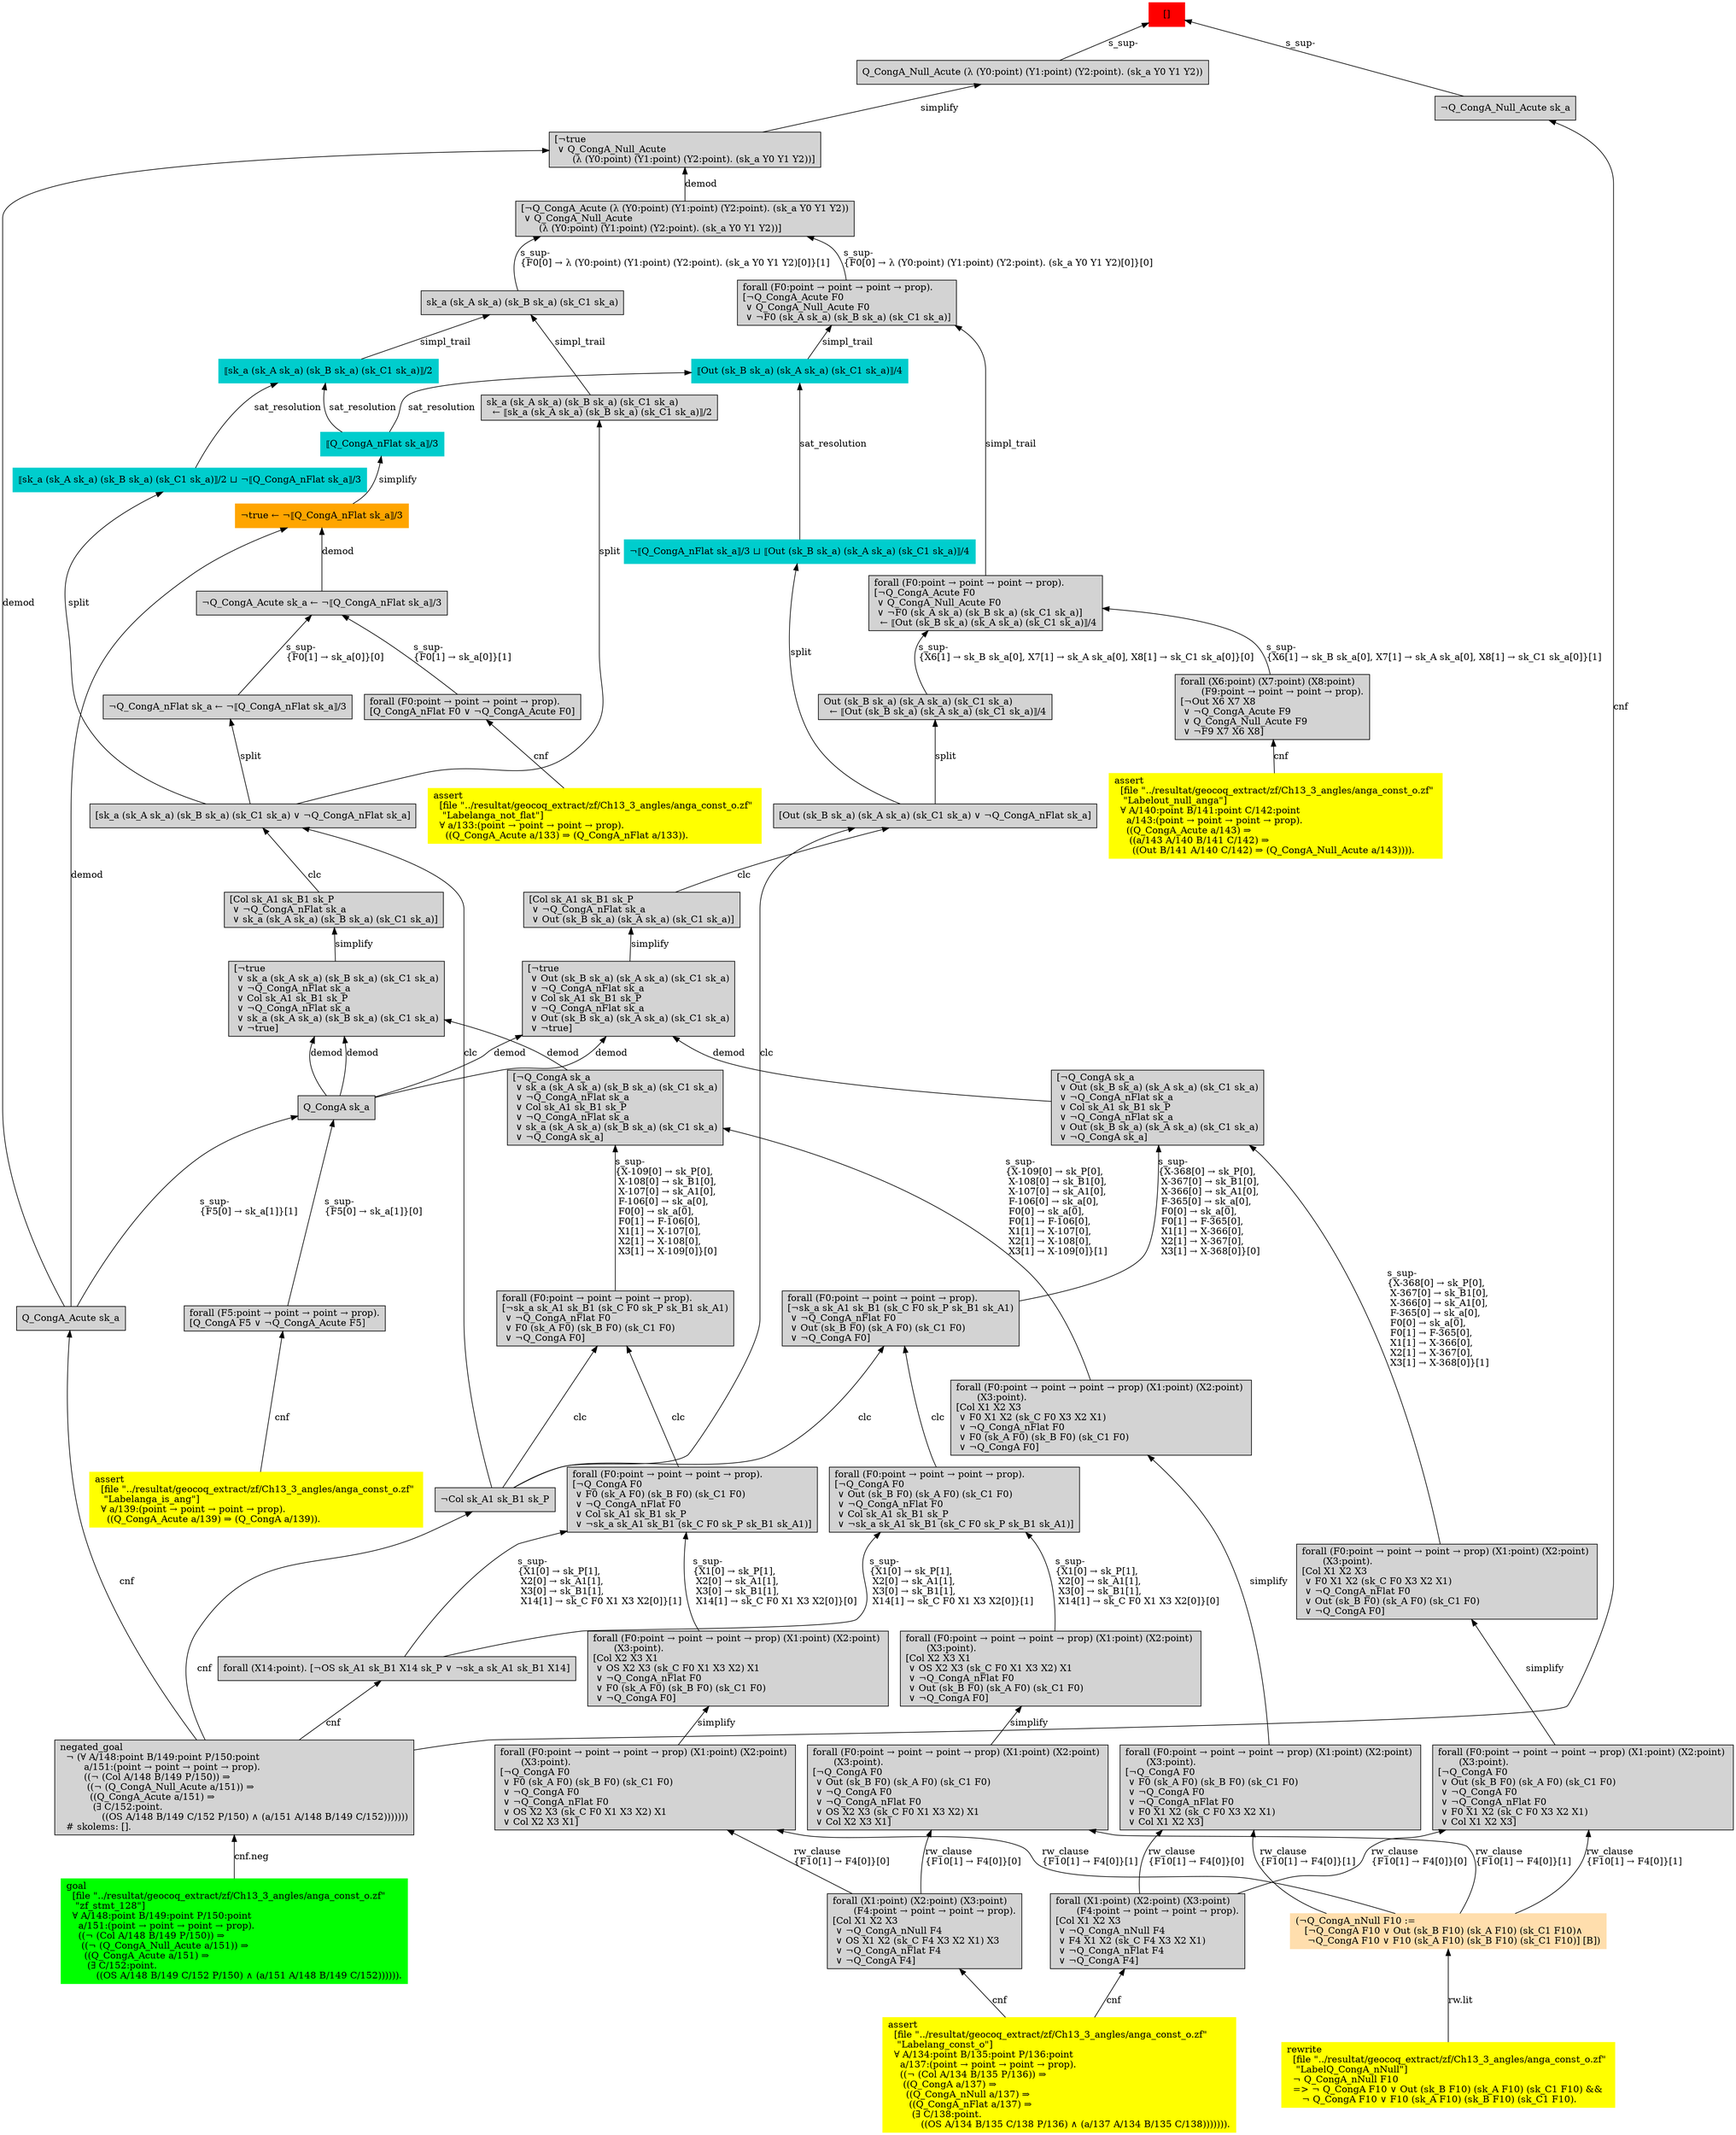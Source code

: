 digraph "unsat_graph" {
  vertex_0 [color=red, label="[]", shape=box, style=filled];
  vertex_0 -> vertex_1 [label="s_sup-\l", dir="back"];
  vertex_1 [shape=box, label="¬Q_CongA_Null_Acute sk_a\l", style=filled];
  vertex_1 -> vertex_2 [label="cnf", dir="back"];
  vertex_2 [shape=box, label="negated_goal\l  ¬ (∀ A/148:point B/149:point P/150:point \l        a/151:(point → point → point → prop).\l        ((¬ (Col A/148 B/149 P/150)) ⇒\l         ((¬ (Q_CongA_Null_Acute a/151)) ⇒\l          ((Q_CongA_Acute a/151) ⇒\l           (∃ C/152:point.\l              ((OS A/148 B/149 C/152 P/150) ∧ (a/151 A/148 B/149 C/152)))))))\l  # skolems: [].\l", style=filled];
  vertex_2 -> vertex_3 [label="cnf.neg", dir="back"];
  vertex_3 [color=green, shape=box, label="goal\l  [file \"../resultat/geocoq_extract/zf/Ch13_3_angles/anga_const_o.zf\" \l   \"zf_stmt_128\"]\l  ∀ A/148:point B/149:point P/150:point \l    a/151:(point → point → point → prop).\l    ((¬ (Col A/148 B/149 P/150)) ⇒\l     ((¬ (Q_CongA_Null_Acute a/151)) ⇒\l      ((Q_CongA_Acute a/151) ⇒\l       (∃ C/152:point.\l          ((OS A/148 B/149 C/152 P/150) ∧ (a/151 A/148 B/149 C/152)))))).\l", style=filled];
  vertex_0 -> vertex_4 [label="s_sup-\l", dir="back"];
  vertex_4 [shape=box, label="Q_CongA_Null_Acute (λ (Y0:point) (Y1:point) (Y2:point). (sk_a Y0 Y1 Y2))\l", style=filled];
  vertex_4 -> vertex_5 [label="simplify", dir="back"];
  vertex_5 [shape=box, label="[¬true\l ∨ Q_CongA_Null_Acute\l      (λ (Y0:point) (Y1:point) (Y2:point). (sk_a Y0 Y1 Y2))]\l", style=filled];
  vertex_5 -> vertex_6 [label="demod", dir="back"];
  vertex_6 [shape=box, label="Q_CongA_Acute sk_a\l", style=filled];
  vertex_6 -> vertex_2 [label="cnf", dir="back"];
  vertex_5 -> vertex_7 [label="demod", dir="back"];
  vertex_7 [shape=box, label="[¬Q_CongA_Acute (λ (Y0:point) (Y1:point) (Y2:point). (sk_a Y0 Y1 Y2))\l ∨ Q_CongA_Null_Acute\l      (λ (Y0:point) (Y1:point) (Y2:point). (sk_a Y0 Y1 Y2))]\l", style=filled];
  vertex_7 -> vertex_8 [label="s_sup-\l\{F0[0] → λ (Y0:point) (Y1:point) (Y2:point). (sk_a Y0 Y1 Y2)[0]\}[0]\l", dir="back"];
  vertex_8 [shape=box, label="forall (F0:point → point → point → prop).\l[¬Q_CongA_Acute F0\l ∨ Q_CongA_Null_Acute F0\l ∨ ¬F0 (sk_A sk_a) (sk_B sk_a) (sk_C1 sk_a)]\l", style=filled];
  vertex_8 -> vertex_9 [label="simpl_trail", dir="back"];
  vertex_9 [color=cyan3, shape=box, label="⟦Out (sk_B sk_a) (sk_A sk_a) (sk_C1 sk_a)⟧/4\l", style=filled];
  vertex_9 -> vertex_10 [label="sat_resolution", dir="back"];
  vertex_10 [color=cyan3, shape=box, label="⟦Q_CongA_nFlat sk_a⟧/3\l", style=filled];
  vertex_10 -> vertex_11 [label="simplify", dir="back"];
  vertex_11 [color=orange, shape=box, label="¬true ← ¬⟦Q_CongA_nFlat sk_a⟧/3\l", style=filled];
  vertex_11 -> vertex_6 [label="demod", dir="back"];
  vertex_11 -> vertex_12 [label="demod", dir="back"];
  vertex_12 [shape=box, label="¬Q_CongA_Acute sk_a ← ¬⟦Q_CongA_nFlat sk_a⟧/3\l", style=filled];
  vertex_12 -> vertex_13 [label="s_sup-\l\{F0[1] → sk_a[0]\}[0]\l", dir="back"];
  vertex_13 [shape=box, label="¬Q_CongA_nFlat sk_a ← ¬⟦Q_CongA_nFlat sk_a⟧/3\l", style=filled];
  vertex_13 -> vertex_14 [label="split", dir="back"];
  vertex_14 [shape=box, label="[sk_a (sk_A sk_a) (sk_B sk_a) (sk_C1 sk_a) ∨ ¬Q_CongA_nFlat sk_a]\l", style=filled];
  vertex_14 -> vertex_15 [label="clc", dir="back"];
  vertex_15 [shape=box, label="¬Col sk_A1 sk_B1 sk_P\l", style=filled];
  vertex_15 -> vertex_2 [label="cnf", dir="back"];
  vertex_14 -> vertex_16 [label="clc", dir="back"];
  vertex_16 [shape=box, label="[Col sk_A1 sk_B1 sk_P\l ∨ ¬Q_CongA_nFlat sk_a\l ∨ sk_a (sk_A sk_a) (sk_B sk_a) (sk_C1 sk_a)]\l", style=filled];
  vertex_16 -> vertex_17 [label="simplify", dir="back"];
  vertex_17 [shape=box, label="[¬true\l ∨ sk_a (sk_A sk_a) (sk_B sk_a) (sk_C1 sk_a)\l ∨ ¬Q_CongA_nFlat sk_a\l ∨ Col sk_A1 sk_B1 sk_P\l ∨ ¬Q_CongA_nFlat sk_a\l ∨ sk_a (sk_A sk_a) (sk_B sk_a) (sk_C1 sk_a)\l ∨ ¬true]\l", style=filled];
  vertex_17 -> vertex_18 [label="demod", dir="back"];
  vertex_18 [shape=box, label="Q_CongA sk_a\l", style=filled];
  vertex_18 -> vertex_19 [label="s_sup-\l\{F5[0] → sk_a[1]\}[0]\l", dir="back"];
  vertex_19 [shape=box, label="forall (F5:point → point → point → prop).\l[Q_CongA F5 ∨ ¬Q_CongA_Acute F5]\l", style=filled];
  vertex_19 -> vertex_20 [label="cnf", dir="back"];
  vertex_20 [color=yellow, shape=box, label="assert\l  [file \"../resultat/geocoq_extract/zf/Ch13_3_angles/anga_const_o.zf\" \l   \"Labelanga_is_ang\"]\l  ∀ a/139:(point → point → point → prop).\l    ((Q_CongA_Acute a/139) ⇒ (Q_CongA a/139)).\l", style=filled];
  vertex_18 -> vertex_6 [label="s_sup-\l\{F5[0] → sk_a[1]\}[1]\l", dir="back"];
  vertex_17 -> vertex_18 [label="demod", dir="back"];
  vertex_17 -> vertex_21 [label="demod", dir="back"];
  vertex_21 [shape=box, label="[¬Q_CongA sk_a\l ∨ sk_a (sk_A sk_a) (sk_B sk_a) (sk_C1 sk_a)\l ∨ ¬Q_CongA_nFlat sk_a\l ∨ Col sk_A1 sk_B1 sk_P\l ∨ ¬Q_CongA_nFlat sk_a\l ∨ sk_a (sk_A sk_a) (sk_B sk_a) (sk_C1 sk_a)\l ∨ ¬Q_CongA sk_a]\l", style=filled];
  vertex_21 -> vertex_22 [label="s_sup-\l\{X-109[0] → sk_P[0], \l X-108[0] → sk_B1[0], \l X-107[0] → sk_A1[0], \l F-106[0] → sk_a[0], \l F0[0] → sk_a[0], \l F0[1] → F-106[0], \l X1[1] → X-107[0], \l X2[1] → X-108[0], \l X3[1] → X-109[0]\}[0]\l", dir="back"];
  vertex_22 [shape=box, label="forall (F0:point → point → point → prop).\l[¬sk_a sk_A1 sk_B1 (sk_C F0 sk_P sk_B1 sk_A1)\l ∨ ¬Q_CongA_nFlat F0\l ∨ F0 (sk_A F0) (sk_B F0) (sk_C1 F0)\l ∨ ¬Q_CongA F0]\l", style=filled];
  vertex_22 -> vertex_15 [label="clc", dir="back"];
  vertex_22 -> vertex_23 [label="clc", dir="back"];
  vertex_23 [shape=box, label="forall (F0:point → point → point → prop).\l[¬Q_CongA F0\l ∨ F0 (sk_A F0) (sk_B F0) (sk_C1 F0)\l ∨ ¬Q_CongA_nFlat F0\l ∨ Col sk_A1 sk_B1 sk_P\l ∨ ¬sk_a sk_A1 sk_B1 (sk_C F0 sk_P sk_B1 sk_A1)]\l", style=filled];
  vertex_23 -> vertex_24 [label="s_sup-\l\{X1[0] → sk_P[1], \l X2[0] → sk_A1[1], \l X3[0] → sk_B1[1], \l X14[1] → sk_C F0 X1 X3 X2[0]\}[1]\l", dir="back"];
  vertex_24 [shape=box, label="forall (X14:point). [¬OS sk_A1 sk_B1 X14 sk_P ∨ ¬sk_a sk_A1 sk_B1 X14]\l", style=filled];
  vertex_24 -> vertex_2 [label="cnf", dir="back"];
  vertex_23 -> vertex_25 [label="s_sup-\l\{X1[0] → sk_P[1], \l X2[0] → sk_A1[1], \l X3[0] → sk_B1[1], \l X14[1] → sk_C F0 X1 X3 X2[0]\}[0]\l", dir="back"];
  vertex_25 [shape=box, label="forall (F0:point → point → point → prop) (X1:point) (X2:point) \l       (X3:point).\l[Col X2 X3 X1\l ∨ OS X2 X3 (sk_C F0 X1 X3 X2) X1\l ∨ ¬Q_CongA_nFlat F0\l ∨ F0 (sk_A F0) (sk_B F0) (sk_C1 F0)\l ∨ ¬Q_CongA F0]\l", style=filled];
  vertex_25 -> vertex_26 [label="simplify", dir="back"];
  vertex_26 [shape=box, label="forall (F0:point → point → point → prop) (X1:point) (X2:point) \l       (X3:point).\l[¬Q_CongA F0\l ∨ F0 (sk_A F0) (sk_B F0) (sk_C1 F0)\l ∨ ¬Q_CongA F0\l ∨ ¬Q_CongA_nFlat F0\l ∨ OS X2 X3 (sk_C F0 X1 X3 X2) X1\l ∨ Col X2 X3 X1]\l", style=filled];
  vertex_26 -> vertex_27 [label="rw_clause\l\{F10[1] → F4[0]\}[1]\l", dir="back"];
  vertex_27 [color=navajowhite, shape=box, label="(¬Q_CongA_nNull F10 :=\l   [¬Q_CongA F10 ∨ Out (sk_B F10) (sk_A F10) (sk_C1 F10)∧\l    ¬Q_CongA F10 ∨ F10 (sk_A F10) (sk_B F10) (sk_C1 F10)] [B])\l", style=filled];
  vertex_27 -> vertex_28 [label="rw.lit", dir="back"];
  vertex_28 [color=yellow, shape=box, label="rewrite\l  [file \"../resultat/geocoq_extract/zf/Ch13_3_angles/anga_const_o.zf\" \l   \"LabelQ_CongA_nNull\"]\l  ¬ Q_CongA_nNull F10\l  =\> ¬ Q_CongA F10 ∨ Out (sk_B F10) (sk_A F10) (sk_C1 F10) && \l     ¬ Q_CongA F10 ∨ F10 (sk_A F10) (sk_B F10) (sk_C1 F10).\l", style=filled];
  vertex_26 -> vertex_29 [label="rw_clause\l\{F10[1] → F4[0]\}[0]\l", dir="back"];
  vertex_29 [shape=box, label="forall (X1:point) (X2:point) (X3:point) \l       (F4:point → point → point → prop).\l[Col X1 X2 X3\l ∨ ¬Q_CongA_nNull F4\l ∨ OS X1 X2 (sk_C F4 X3 X2 X1) X3\l ∨ ¬Q_CongA_nFlat F4\l ∨ ¬Q_CongA F4]\l", style=filled];
  vertex_29 -> vertex_30 [label="cnf", dir="back"];
  vertex_30 [color=yellow, shape=box, label="assert\l  [file \"../resultat/geocoq_extract/zf/Ch13_3_angles/anga_const_o.zf\" \l   \"Labelang_const_o\"]\l  ∀ A/134:point B/135:point P/136:point \l    a/137:(point → point → point → prop).\l    ((¬ (Col A/134 B/135 P/136)) ⇒\l     ((Q_CongA a/137) ⇒\l      ((Q_CongA_nNull a/137) ⇒\l       ((Q_CongA_nFlat a/137) ⇒\l        (∃ C/138:point.\l           ((OS A/134 B/135 C/138 P/136) ∧ (a/137 A/134 B/135 C/138))))))).\l", style=filled];
  vertex_21 -> vertex_31 [label="s_sup-\l\{X-109[0] → sk_P[0], \l X-108[0] → sk_B1[0], \l X-107[0] → sk_A1[0], \l F-106[0] → sk_a[0], \l F0[0] → sk_a[0], \l F0[1] → F-106[0], \l X1[1] → X-107[0], \l X2[1] → X-108[0], \l X3[1] → X-109[0]\}[1]\l", dir="back"];
  vertex_31 [shape=box, label="forall (F0:point → point → point → prop) (X1:point) (X2:point) \l       (X3:point).\l[Col X1 X2 X3\l ∨ F0 X1 X2 (sk_C F0 X3 X2 X1)\l ∨ ¬Q_CongA_nFlat F0\l ∨ F0 (sk_A F0) (sk_B F0) (sk_C1 F0)\l ∨ ¬Q_CongA F0]\l", style=filled];
  vertex_31 -> vertex_32 [label="simplify", dir="back"];
  vertex_32 [shape=box, label="forall (F0:point → point → point → prop) (X1:point) (X2:point) \l       (X3:point).\l[¬Q_CongA F0\l ∨ F0 (sk_A F0) (sk_B F0) (sk_C1 F0)\l ∨ ¬Q_CongA F0\l ∨ ¬Q_CongA_nFlat F0\l ∨ F0 X1 X2 (sk_C F0 X3 X2 X1)\l ∨ Col X1 X2 X3]\l", style=filled];
  vertex_32 -> vertex_27 [label="rw_clause\l\{F10[1] → F4[0]\}[1]\l", dir="back"];
  vertex_32 -> vertex_33 [label="rw_clause\l\{F10[1] → F4[0]\}[0]\l", dir="back"];
  vertex_33 [shape=box, label="forall (X1:point) (X2:point) (X3:point) \l       (F4:point → point → point → prop).\l[Col X1 X2 X3\l ∨ ¬Q_CongA_nNull F4\l ∨ F4 X1 X2 (sk_C F4 X3 X2 X1)\l ∨ ¬Q_CongA_nFlat F4\l ∨ ¬Q_CongA F4]\l", style=filled];
  vertex_33 -> vertex_30 [label="cnf", dir="back"];
  vertex_12 -> vertex_34 [label="s_sup-\l\{F0[1] → sk_a[0]\}[1]\l", dir="back"];
  vertex_34 [shape=box, label="forall (F0:point → point → point → prop).\l[Q_CongA_nFlat F0 ∨ ¬Q_CongA_Acute F0]\l", style=filled];
  vertex_34 -> vertex_35 [label="cnf", dir="back"];
  vertex_35 [color=yellow, shape=box, label="assert\l  [file \"../resultat/geocoq_extract/zf/Ch13_3_angles/anga_const_o.zf\" \l   \"Labelanga_not_flat\"]\l  ∀ a/133:(point → point → point → prop).\l    ((Q_CongA_Acute a/133) ⇒ (Q_CongA_nFlat a/133)).\l", style=filled];
  vertex_9 -> vertex_36 [label="sat_resolution", dir="back"];
  vertex_36 [color=cyan3, shape=box, label="¬⟦Q_CongA_nFlat sk_a⟧/3 ⊔ ⟦Out (sk_B sk_a) (sk_A sk_a) (sk_C1 sk_a)⟧/4\l", style=filled];
  vertex_36 -> vertex_37 [label="split", dir="back"];
  vertex_37 [shape=box, label="[Out (sk_B sk_a) (sk_A sk_a) (sk_C1 sk_a) ∨ ¬Q_CongA_nFlat sk_a]\l", style=filled];
  vertex_37 -> vertex_15 [label="clc", dir="back"];
  vertex_37 -> vertex_38 [label="clc", dir="back"];
  vertex_38 [shape=box, label="[Col sk_A1 sk_B1 sk_P\l ∨ ¬Q_CongA_nFlat sk_a\l ∨ Out (sk_B sk_a) (sk_A sk_a) (sk_C1 sk_a)]\l", style=filled];
  vertex_38 -> vertex_39 [label="simplify", dir="back"];
  vertex_39 [shape=box, label="[¬true\l ∨ Out (sk_B sk_a) (sk_A sk_a) (sk_C1 sk_a)\l ∨ ¬Q_CongA_nFlat sk_a\l ∨ Col sk_A1 sk_B1 sk_P\l ∨ ¬Q_CongA_nFlat sk_a\l ∨ Out (sk_B sk_a) (sk_A sk_a) (sk_C1 sk_a)\l ∨ ¬true]\l", style=filled];
  vertex_39 -> vertex_18 [label="demod", dir="back"];
  vertex_39 -> vertex_18 [label="demod", dir="back"];
  vertex_39 -> vertex_40 [label="demod", dir="back"];
  vertex_40 [shape=box, label="[¬Q_CongA sk_a\l ∨ Out (sk_B sk_a) (sk_A sk_a) (sk_C1 sk_a)\l ∨ ¬Q_CongA_nFlat sk_a\l ∨ Col sk_A1 sk_B1 sk_P\l ∨ ¬Q_CongA_nFlat sk_a\l ∨ Out (sk_B sk_a) (sk_A sk_a) (sk_C1 sk_a)\l ∨ ¬Q_CongA sk_a]\l", style=filled];
  vertex_40 -> vertex_41 [label="s_sup-\l\{X-368[0] → sk_P[0], \l X-367[0] → sk_B1[0], \l X-366[0] → sk_A1[0], \l F-365[0] → sk_a[0], \l F0[0] → sk_a[0], \l F0[1] → F-365[0], \l X1[1] → X-366[0], \l X2[1] → X-367[0], \l X3[1] → X-368[0]\}[0]\l", dir="back"];
  vertex_41 [shape=box, label="forall (F0:point → point → point → prop).\l[¬sk_a sk_A1 sk_B1 (sk_C F0 sk_P sk_B1 sk_A1)\l ∨ ¬Q_CongA_nFlat F0\l ∨ Out (sk_B F0) (sk_A F0) (sk_C1 F0)\l ∨ ¬Q_CongA F0]\l", style=filled];
  vertex_41 -> vertex_15 [label="clc", dir="back"];
  vertex_41 -> vertex_42 [label="clc", dir="back"];
  vertex_42 [shape=box, label="forall (F0:point → point → point → prop).\l[¬Q_CongA F0\l ∨ Out (sk_B F0) (sk_A F0) (sk_C1 F0)\l ∨ ¬Q_CongA_nFlat F0\l ∨ Col sk_A1 sk_B1 sk_P\l ∨ ¬sk_a sk_A1 sk_B1 (sk_C F0 sk_P sk_B1 sk_A1)]\l", style=filled];
  vertex_42 -> vertex_24 [label="s_sup-\l\{X1[0] → sk_P[1], \l X2[0] → sk_A1[1], \l X3[0] → sk_B1[1], \l X14[1] → sk_C F0 X1 X3 X2[0]\}[1]\l", dir="back"];
  vertex_42 -> vertex_43 [label="s_sup-\l\{X1[0] → sk_P[1], \l X2[0] → sk_A1[1], \l X3[0] → sk_B1[1], \l X14[1] → sk_C F0 X1 X3 X2[0]\}[0]\l", dir="back"];
  vertex_43 [shape=box, label="forall (F0:point → point → point → prop) (X1:point) (X2:point) \l       (X3:point).\l[Col X2 X3 X1\l ∨ OS X2 X3 (sk_C F0 X1 X3 X2) X1\l ∨ ¬Q_CongA_nFlat F0\l ∨ Out (sk_B F0) (sk_A F0) (sk_C1 F0)\l ∨ ¬Q_CongA F0]\l", style=filled];
  vertex_43 -> vertex_44 [label="simplify", dir="back"];
  vertex_44 [shape=box, label="forall (F0:point → point → point → prop) (X1:point) (X2:point) \l       (X3:point).\l[¬Q_CongA F0\l ∨ Out (sk_B F0) (sk_A F0) (sk_C1 F0)\l ∨ ¬Q_CongA F0\l ∨ ¬Q_CongA_nFlat F0\l ∨ OS X2 X3 (sk_C F0 X1 X3 X2) X1\l ∨ Col X2 X3 X1]\l", style=filled];
  vertex_44 -> vertex_27 [label="rw_clause\l\{F10[1] → F4[0]\}[1]\l", dir="back"];
  vertex_44 -> vertex_29 [label="rw_clause\l\{F10[1] → F4[0]\}[0]\l", dir="back"];
  vertex_40 -> vertex_45 [label="s_sup-\l\{X-368[0] → sk_P[0], \l X-367[0] → sk_B1[0], \l X-366[0] → sk_A1[0], \l F-365[0] → sk_a[0], \l F0[0] → sk_a[0], \l F0[1] → F-365[0], \l X1[1] → X-366[0], \l X2[1] → X-367[0], \l X3[1] → X-368[0]\}[1]\l", dir="back"];
  vertex_45 [shape=box, label="forall (F0:point → point → point → prop) (X1:point) (X2:point) \l       (X3:point).\l[Col X1 X2 X3\l ∨ F0 X1 X2 (sk_C F0 X3 X2 X1)\l ∨ ¬Q_CongA_nFlat F0\l ∨ Out (sk_B F0) (sk_A F0) (sk_C1 F0)\l ∨ ¬Q_CongA F0]\l", style=filled];
  vertex_45 -> vertex_46 [label="simplify", dir="back"];
  vertex_46 [shape=box, label="forall (F0:point → point → point → prop) (X1:point) (X2:point) \l       (X3:point).\l[¬Q_CongA F0\l ∨ Out (sk_B F0) (sk_A F0) (sk_C1 F0)\l ∨ ¬Q_CongA F0\l ∨ ¬Q_CongA_nFlat F0\l ∨ F0 X1 X2 (sk_C F0 X3 X2 X1)\l ∨ Col X1 X2 X3]\l", style=filled];
  vertex_46 -> vertex_27 [label="rw_clause\l\{F10[1] → F4[0]\}[1]\l", dir="back"];
  vertex_46 -> vertex_33 [label="rw_clause\l\{F10[1] → F4[0]\}[0]\l", dir="back"];
  vertex_8 -> vertex_47 [label="simpl_trail", dir="back"];
  vertex_47 [shape=box, label="forall (F0:point → point → point → prop).\l[¬Q_CongA_Acute F0\l ∨ Q_CongA_Null_Acute F0\l ∨ ¬F0 (sk_A sk_a) (sk_B sk_a) (sk_C1 sk_a)]\l  ← ⟦Out (sk_B sk_a) (sk_A sk_a) (sk_C1 sk_a)⟧/4\l", style=filled];
  vertex_47 -> vertex_48 [label="s_sup-\l\{X6[1] → sk_B sk_a[0], X7[1] → sk_A sk_a[0], X8[1] → sk_C1 sk_a[0]\}[1]\l", dir="back"];
  vertex_48 [shape=box, label="forall (X6:point) (X7:point) (X8:point) \l       (F9:point → point → point → prop).\l[¬Out X6 X7 X8\l ∨ ¬Q_CongA_Acute F9\l ∨ Q_CongA_Null_Acute F9\l ∨ ¬F9 X7 X6 X8]\l", style=filled];
  vertex_48 -> vertex_49 [label="cnf", dir="back"];
  vertex_49 [color=yellow, shape=box, label="assert\l  [file \"../resultat/geocoq_extract/zf/Ch13_3_angles/anga_const_o.zf\" \l   \"Labelout_null_anga\"]\l  ∀ A/140:point B/141:point C/142:point \l    a/143:(point → point → point → prop).\l    ((Q_CongA_Acute a/143) ⇒\l     ((a/143 A/140 B/141 C/142) ⇒\l      ((Out B/141 A/140 C/142) ⇒ (Q_CongA_Null_Acute a/143)))).\l", style=filled];
  vertex_47 -> vertex_50 [label="s_sup-\l\{X6[1] → sk_B sk_a[0], X7[1] → sk_A sk_a[0], X8[1] → sk_C1 sk_a[0]\}[0]\l", dir="back"];
  vertex_50 [shape=box, label="Out (sk_B sk_a) (sk_A sk_a) (sk_C1 sk_a)\l  ← ⟦Out (sk_B sk_a) (sk_A sk_a) (sk_C1 sk_a)⟧/4\l", style=filled];
  vertex_50 -> vertex_37 [label="split", dir="back"];
  vertex_7 -> vertex_51 [label="s_sup-\l\{F0[0] → λ (Y0:point) (Y1:point) (Y2:point). (sk_a Y0 Y1 Y2)[0]\}[1]\l", dir="back"];
  vertex_51 [shape=box, label="sk_a (sk_A sk_a) (sk_B sk_a) (sk_C1 sk_a)\l", style=filled];
  vertex_51 -> vertex_52 [label="simpl_trail", dir="back"];
  vertex_52 [color=cyan3, shape=box, label="⟦sk_a (sk_A sk_a) (sk_B sk_a) (sk_C1 sk_a)⟧/2\l", style=filled];
  vertex_52 -> vertex_10 [label="sat_resolution", dir="back"];
  vertex_52 -> vertex_53 [label="sat_resolution", dir="back"];
  vertex_53 [color=cyan3, shape=box, label="⟦sk_a (sk_A sk_a) (sk_B sk_a) (sk_C1 sk_a)⟧/2 ⊔ ¬⟦Q_CongA_nFlat sk_a⟧/3\l", style=filled];
  vertex_53 -> vertex_14 [label="split", dir="back"];
  vertex_51 -> vertex_54 [label="simpl_trail", dir="back"];
  vertex_54 [shape=box, label="sk_a (sk_A sk_a) (sk_B sk_a) (sk_C1 sk_a)\l  ← ⟦sk_a (sk_A sk_a) (sk_B sk_a) (sk_C1 sk_a)⟧/2\l", style=filled];
  vertex_54 -> vertex_14 [label="split", dir="back"];
  }


